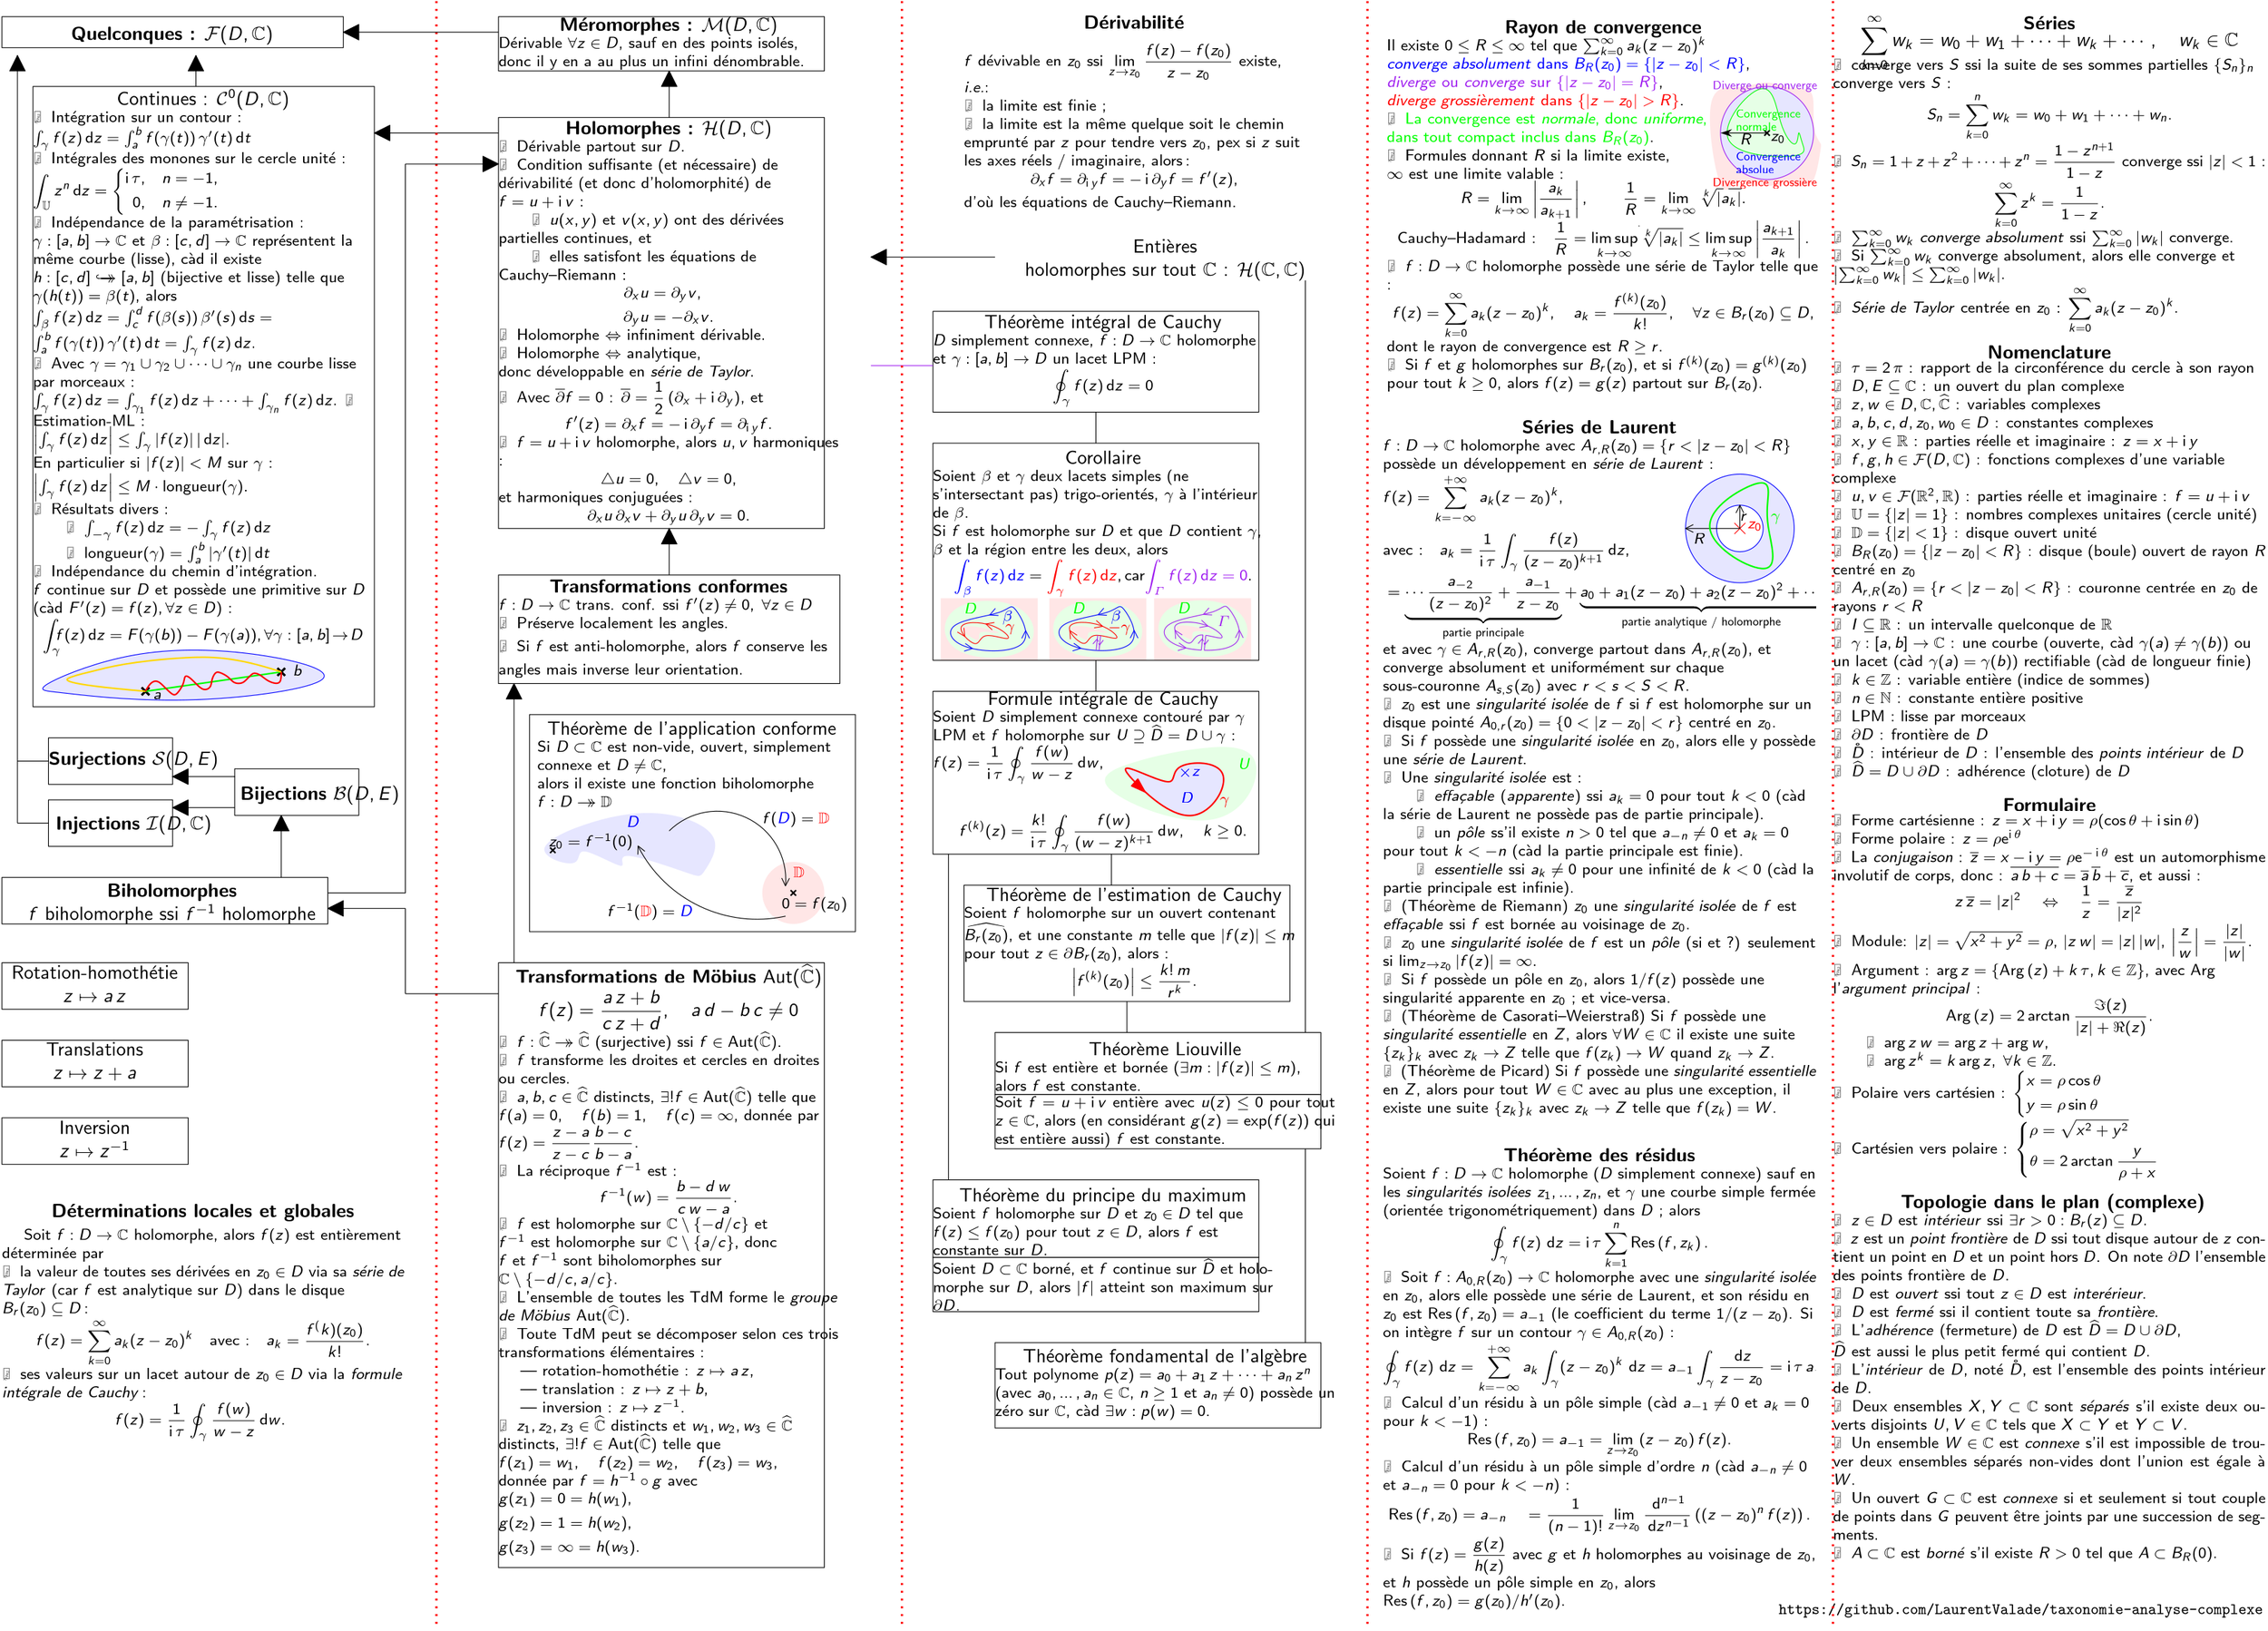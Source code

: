 <?xml version="1.0"?>
<!DOCTYPE ipe SYSTEM "ipe.dtd">
<ipe version="70218" creator="Ipe 7.2.20">
<info created="D:20210206192659" modified="D:20220509005407" title="Taxonomie et propriétés des fonctions complexes" author="Laurent Valade" subject="Analyse complexe" keywords="taxonomie; fonction; complexe; holomorphe; méromorphe; analytique; transformation conforme; biholomorphe; Möbius; Cauchy; Riemann; Taylor; Laurent; harmonique; intégrale; dérivée; série; singularité; pôle; surjection; injection; bijection;"/>
<preamble>
\usepackage{amsmath}
\usepackage{amssymb}

% Changement de l’espace inter-lignes
% https://tex.stackexchange.com/questions/83855
\usepackage{setspace}
%\renewcommand{\baselinestretch}{1}

% Poster ==&gt; font sans-serif par défaut
% Texte sans-serif
% https://tex.stackexchange.com/a/349160/214155
\renewcommand{\familydefault}{\sfdefault}
% Maths sans-serif
% https://tex.stackexchange.com/a/222831/214155
\usepackage{sfmath}


% Pour \rotatebox[origin=c]{90}{Texte}
%\usepackage{graphicx}

% Espace fine pour la multiplication
\mathcode`\*=&quot;8000
{\catcode`\*=\active
\gdef*{\mathclose{}\,\mathopen{}}}

% Hyperliens
%\usepackage{hyperref}
% IPE ne supporte pas hyperref, cf ~/Logiciels/Logiciels.md

% Formule centrée
\newcommand{\formula}[1]{%
$\displaystyle
\hspace{\stretch{1}}
{#1}
\hspace{\stretch{1}}
$
}

% Divers
\newcommand{\textsquare}{$\blacksquare$}
\newcommand{\cad}{càd}
\newcommand{\ie}{\emph{i.e.}}

% Opérateurs et constantes
\newcommand{\dd}{\,\mathrm{d}}
\newcommand{\e}{\mathrm{e}}
\DeclareMathOperator{\ui}{\mathrm{i}}
\newcommand{\length}[1]{\mathrm{longueur}({#1})}
\newcommand{\closure}[1]{\widehat{#1}}
\newcommand{\interior}[1]{\mathring{#1}}  % https://tex.stackexchange.com/a/3270/214155
\newcommand{\boundary}[1]{{\partial #1}}
\newcommand{\ball}[2]{B_{#2}({#1})}  % boule B_R(z_0)
\newcommand{\annulus}[3]{A_{#2,#3}({#1})}  % couronne A_{r,R}(z_0)
\newcommand{\abs}[1]{|{#1}|}
\newcommand{\Abs}[1]{\left|{#1}\right|}
\newcommand{\conj}[1]{\overline{#1}}
\newcommand{\Arg}[1]{\mathrm{Arg}\left({#1}\right)}
\newcommand{\Res}[2]{\mathrm{Res}\left({#1}, {#2}\right)}

% Flèches
\newcommand{\vers}{\rightarrow}  % f : A \vers B
\newcommand{\injecte}{\hookrightarrow}
%\newcommand{\surjecte}{\twoheadrightarrow}
% ^ la pointe de  \twoheadrightarrow  est trop petite par rapport à celle de  \rightarrow  et  \hookrightarrow,
% j’en ai donc créé une sur le modèle de  \bijecte
\newcommand{\surjecte}{\rightarrow\mathrel{\mspace{-15mu}}\rightarrow}
% pour la bijection, cf réponse de egreg au topic
% Double head and hook arrow
% https://tex.stackexchange.com/questions/296151
\newcommand{\bijecte}{\hookrightarrow\mathrel{\mspace{-15mu}}\rightarrow}

% Composition
\newcommand{\comp}{\circ}

% Ensembles
\newcommand{\bbN}{\mathbb{N}}
\newcommand{\bbZ}{\mathbb{Z}}
\newcommand{\bbQ}{\mathbb{Q}}
\newcommand{\bbR}{\mathbb{R}}
\newcommand{\bbC}{\mathbb{C}}
\newcommand{\bbH}{\mathbb{H}}
\newcommand{\unitcircle}{\mathbb{U}}
\newcommand{\unitopendisk}{\mathbb{D}}
\newcommand{\aut}[1]{\mathrm{Aut}({#1})}
\newcommand{\riemannsphere}{\closure{\mathbb{C}}}
</preamble>
<ipestyle name="a3paper">
<symbol name="arrow/arc(spx)">
<path stroke="sym-stroke" fill="sym-stroke" pen="sym-pen">
0 0 m
-1 0.333 l
-1 -0.333 l
h
</path>
</symbol>
<symbol name="arrow/farc(spx)">
<path stroke="sym-stroke" fill="white" pen="sym-pen">
0 0 m
-1 0.333 l
-1 -0.333 l
h
</path>
</symbol>
<symbol name="arrow/ptarc(spx)">
<path stroke="sym-stroke" fill="sym-stroke" pen="sym-pen">
0 0 m
-1 0.333 l
-0.8 0 l
-1 -0.333 l
h
</path>
</symbol>
<symbol name="arrow/fptarc(spx)">
<path stroke="sym-stroke" fill="white" pen="sym-pen">
0 0 m
-1 0.333 l
-0.8 0 l
-1 -0.333 l
h
</path>
</symbol>
<symbol name="mark/circle(sx)" transformations="translations">
<path fill="sym-stroke">
0.6 0 0 0.6 0 0 e
0.4 0 0 0.4 0 0 e
</path>
</symbol>
<symbol name="mark/disk(sx)" transformations="translations">
<path fill="sym-stroke">
0.6 0 0 0.6 0 0 e
</path>
</symbol>
<symbol name="mark/fdisk(sfx)" transformations="translations">
<group>
<path fill="sym-fill">
0.5 0 0 0.5 0 0 e
</path>
<path fill="sym-stroke" fillrule="eofill">
0.6 0 0 0.6 0 0 e
0.4 0 0 0.4 0 0 e
</path>
</group>
</symbol>
<symbol name="mark/box(sx)" transformations="translations">
<path fill="sym-stroke" fillrule="eofill">
-0.6 -0.6 m
0.6 -0.6 l
0.6 0.6 l
-0.6 0.6 l
h
-0.4 -0.4 m
0.4 -0.4 l
0.4 0.4 l
-0.4 0.4 l
h
</path>
</symbol>
<symbol name="mark/square(sx)" transformations="translations">
<path fill="sym-stroke">
-0.6 -0.6 m
0.6 -0.6 l
0.6 0.6 l
-0.6 0.6 l
h
</path>
</symbol>
<symbol name="mark/fsquare(sfx)" transformations="translations">
<group>
<path fill="sym-fill">
-0.5 -0.5 m
0.5 -0.5 l
0.5 0.5 l
-0.5 0.5 l
h
</path>
<path fill="sym-stroke" fillrule="eofill">
-0.6 -0.6 m
0.6 -0.6 l
0.6 0.6 l
-0.6 0.6 l
h
-0.4 -0.4 m
0.4 -0.4 l
0.4 0.4 l
-0.4 0.4 l
h
</path>
</group>
</symbol>
<symbol name="mark/cross(sx)" transformations="translations">
<group>
<path fill="sym-stroke">
-0.43 -0.57 m
0.57 0.43 l
0.43 0.57 l
-0.57 -0.43 l
h
</path>
<path fill="sym-stroke">
-0.43 0.57 m
0.57 -0.43 l
0.43 -0.57 l
-0.57 0.43 l
h
</path>
</group>
</symbol>
<symbol name="arrow/fnormal(spx)">
<path stroke="sym-stroke" fill="white" pen="sym-pen">
0 0 m
-1 0.333 l
-1 -0.333 l
h
</path>
</symbol>
<symbol name="arrow/pointed(spx)">
<path stroke="sym-stroke" fill="sym-stroke" pen="sym-pen">
0 0 m
-1 0.333 l
-0.8 0 l
-1 -0.333 l
h
</path>
</symbol>
<symbol name="arrow/fpointed(spx)">
<path stroke="sym-stroke" fill="white" pen="sym-pen">
0 0 m
-1 0.333 l
-0.8 0 l
-1 -0.333 l
h
</path>
</symbol>
<symbol name="arrow/linear(spx)">
<path stroke="sym-stroke" pen="sym-pen">
-1 0.333 m
0 0 l
-1 -0.333 l
</path>
</symbol>
<symbol name="arrow/fdouble(spx)">
<path stroke="sym-stroke" fill="white" pen="sym-pen">
0 0 m
-1 0.333 l
-1 -0.333 l
h
-1 0 m
-2 0.333 l
-2 -0.333 l
h
</path>
</symbol>
<symbol name="arrow/double(spx)">
<path stroke="sym-stroke" fill="sym-stroke" pen="sym-pen">
0 0 m
-1 0.333 l
-1 -0.333 l
h
-1 0 m
-2 0.333 l
-2 -0.333 l
h
</path>
</symbol>
<symbol name="arrow/mid-normal(spx)">
<path stroke="sym-stroke" fill="sym-stroke" pen="sym-pen">
0.5 0 m
-0.5 0.333 l
-0.5 -0.333 l
h
</path>
</symbol>
<symbol name="arrow/mid-fnormal(spx)">
<path stroke="sym-stroke" fill="white" pen="sym-pen">
0.5 0 m
-0.5 0.333 l
-0.5 -0.333 l
h
</path>
</symbol>
<symbol name="arrow/mid-pointed(spx)">
<path stroke="sym-stroke" fill="sym-stroke" pen="sym-pen">
0.5 0 m
-0.5 0.333 l
-0.3 0 l
-0.5 -0.333 l
h
</path>
</symbol>
<symbol name="arrow/mid-fpointed(spx)">
<path stroke="sym-stroke" fill="white" pen="sym-pen">
0.5 0 m
-0.5 0.333 l
-0.3 0 l
-0.5 -0.333 l
h
</path>
</symbol>
<symbol name="arrow/mid-double(spx)">
<path stroke="sym-stroke" fill="sym-stroke" pen="sym-pen">
1 0 m
0 0.333 l
0 -0.333 l
h
0 0 m
-1 0.333 l
-1 -0.333 l
h
</path>
</symbol>
<symbol name="arrow/mid-fdouble(spx)">
<path stroke="sym-stroke" fill="white" pen="sym-pen">
1 0 m
0 0.333 l
0 -0.333 l
h
0 0 m
-1 0.333 l
-1 -0.333 l
h
</path>
</symbol>
<pen name="heavier" value="0.8"/>
<pen name="fat" value="1.2"/>
<pen name="ultrafat" value="2"/>
<symbolsize name="large" value="5"/>
<symbolsize name="small" value="2"/>
<symbolsize name="tiny" value="1.1"/>
<arrowsize name="large" value="10"/>
<arrowsize name="small" value="5"/>
<arrowsize name="tiny" value="3"/>
<color name="red" value="1 0 0"/>
<color name="blue" value="0 0 1"/>
<color name="green" value="0 1 0"/>
<color name="yellow" value="1 1 0"/>
<color name="orange" value="0.89 0.44 0"/>
<color name="gold" value="1 0.843 0"/>
<color name="purple" value="0.627 0.125 0.941"/>
<color name="gray" value="0.745"/>
<color name="brown" value="0.647 0.165 0.165"/>
<color name="navy" value="0 0 0.502"/>
<color name="pink" value="1 0.753 0.796"/>
<color name="seagreen" value="0.18 0.545 0.341"/>
<color name="turquoise" value="0.251 0.878 0.816"/>
<color name="violet" value="0.933 0.51 0.933"/>
<color name="lightblue" value="0.9 0.9 1"/>
<color name="lightcyan" value="0.9 1 1"/>
<color name="lightgreen" value="0.9 1 0.9"/>
<color name="lightyellow" value="1 1 0.9"/>
<color name="magenta" value="1 0 1"/>
<color name="cyan" value="0 1 1"/>
<color name="lightred" value="1 0.9 0.9"/>
<color name="lightmagenta" value="1 0.9 1"/>
<dashstyle name="dotted" value="[1 3] 0"/>
<dashstyle name="dashed" value="[4] 0"/>
<dashstyle name="dash dotted" value="[4 2 1 2] 0"/>
<dashstyle name="dash dot dotted" value="[4 2 1 2 1 2] 0"/>
<textsize name="large" value="\large"/>
<textsize name="Large" value="\Large"/>
<textsize name="LARGE" value="\LARGE"/>
<textsize name="huge" value="\huge"/>
<textsize name="Huge" value="\Huge"/>
<textsize name="small" value="\small"/>
<textsize name="footnote" value="\footnotesize"/>
<textsize name="tiny" value="\tiny"/>
<textstyle name="center" begin="\begin{center}" end="\end{center}"/>
<textstyle name="itemize" begin="\begin{itemize}" end="\end{itemize}"/>
<textstyle name="item" begin="\begin{itemize}\item{}" end="\end{itemize}"/>
<gridsize name="4 pts" value="4"/>
<gridsize name="8 pts (~3 mm)" value="8"/>
<gridsize name="16 pts (~6 mm)" value="16"/>
<gridsize name="32 pts (~12 mm)" value="32"/>
<gridsize name="10 pts (~3.5 mm)" value="10"/>
<gridsize name="20 pts (~7 mm)" value="20"/>
<gridsize name="14 pts (~5 mm)" value="14"/>
<gridsize name="28 pts (~10 mm)" value="28"/>
<gridsize name="56 pts (~20 mm)" value="56"/>
<gridsize name="1 pts" value="1"/>
<gridsize name="2 pts" value="2"/>
<anglesize name="90 deg" value="90"/>
<anglesize name="60 deg" value="60"/>
<anglesize name="45 deg" value="45"/>
<anglesize name="30 deg" value="30"/>
<anglesize name="22.5 deg" value="22.5"/>
<opacity name="10%" value="0.1"/>
<opacity name="30%" value="0.3"/>
<opacity name="50%" value="0.5"/>
<opacity name="75%" value="0.75"/>
<layout paper="1190 841" origin="0 0" frame="1190 841"/>
<tiling name="falling" angle="-60" step="4" width="1"/>
<tiling name="rising" angle="30" step="4" width="1"/>
</ipestyle>
<page>
<layer name="alpha"/>
<view layers="alpha" active="alpha"/>
<text layer="alpha" matrix="1 0 0 1 -32 4" transformations="translations" pos="48 816" stroke="black" type="label" width="175.342" height="7.473" depth="2.49" valign="baseline">\begin{minipage}{176pt}
\begin{center}
\textbf{Quelconques :} $\mathcal{F}(D, \bbC)$
\end{center}
\end{minipage}</text>
<path stroke="black">
16 832 m
16 816 l
192 816 l
192 832 l
h
</path>
<path matrix="1 0 0 1 -248 8" stroke="black">
520 824 m
520 796 l
688 796 l
688 824 l
h
</path>
<path matrix="1 0 0 1 -248 88" stroke="black">
520 692 m
520 480 l
688 480 l
688 692 l
h
</path>
<path stroke="black">
360 804 m
360 780 l
</path>
<path matrix="1 0 0 1 16 12" stroke="black" fill="black">
100 800 m
96 792 l
104 792 l
104 792 l
h
</path>
<path matrix="0 1 -1 0 992 724" stroke="black" fill="black">
100 800 m
96 792 l
104 792 l
104 792 l
h
</path>
<text matrix="1 0 0 1 464 -36" transformations="translations" pos="48 816" stroke="black" type="label" width="175.342" height="52.697" depth="47.82" valign="baseline">\begin{minipage}{176pt}
\begin{center}
\textbf{Dérivabilité}
\end{center}
\vspace{-3ex}
\begin{flushleft}
\begin{footnotesize}
$f$ dévivable en $z_{0}$ ssi
$\displaystyle \lim_{z \to z_0} \frac{f(z) - f(z_0)}{z - z_0}$
existe, \ie{}:
\\
\textbullet\; la limite est finie ;
\\
\textbullet\; la limite est la même quelque soit le chemin emprunté par $z$ pour tendre vers $z_{0}$, pex si $z$ suit les axes réels / imaginaire, alors\,: \\
\formula{%
\partial_{x} f = \partial_{\ui y} f = - \ui \partial_{y} f = f&apos;(z),
} \\
d’où les équations de Cauchy--Riemann.
\end{footnotesize}
\end{flushleft}
\end{minipage}</text>
<text matrix="1 0 0 1 224 0" transformations="translations" pos="48 816" stroke="black" type="label" width="175.342" height="16.127" depth="11.16" valign="baseline">\begin{minipage}{176pt}
\begin{center}
\textbf{Méromorphes :} $\mathcal{M}(D, \bbC)$
\end{center}
\begin{footnotesize}
\begin{flushleft}
\vspace{-3ex}
Dérivable $\forall z \in D$, sauf en des points isolés, \\
donc il y en a au plus un infini dénombrable.
\end{flushleft}
\end{footnotesize}
\end{minipage}</text>
<text matrix="1 0 0 1 224 -144" transformations="translations" pos="48 816" stroke="black" type="label" width="175.342" height="106.794" depth="102.06" valign="baseline">\begin{minipage}{176pt}
\begin{center}
\textbf{Holomorphes :} $\mathcal{H}(D, \bbC)$
\end{center}
%
%
\begin{flushleft}
\begin{footnotesize}
\vspace{-3ex}
%
\textbullet\; Dérivable partout sur $D$. \\
%
\textbullet\; Condition suffisante (et nécessaire) de dérivabilité (et donc d’holomorphité) de $f = u + \ui v$ :\\
\hspace{2em}\textbullet\; $u(x, y)$ et $v(x, y)$ ont des dérivées partielles continues, et \\
\hspace{2em}\textbullet\; elles satisfont les équations de Cauchy--Riemann :\\
\formula{%
\begin{aligned}
\partial_x u &amp;= \partial_y v,\\
\partial_y u &amp;= -\partial_x v.
\end{aligned}
} \\
%
\textbullet\; Holomorphe $\Leftrightarrow$ infiniment dérivable. \\
%
\textbullet\; Holomorphe $\Leftrightarrow$ analytique, \\
donc développable en \emph{série de Taylor}. \\
%
\textbullet\; Avec $\overline{\partial} f = 0$ :
$\displaystyle \overline{\partial} = \frac{1}{2} \left(\partial_x + \ui \partial_y\right)$, et \\
\formula{%
f’(z) = \partial_x f = - \ui \partial_y f = \partial_{\ui y} f.
} \\
%
\textbullet\; $f = u + \ui v$ holomorphe, alors $u, v$ harmoniques :\\
\formula{%
\triangle u = 0, \quad \triangle v = 0,
} \\
et harmoniques conjuguées :\\
\formula{%
\partial_x u * \partial_x v + \partial_y u * \partial_y v = 0.
} \\
%
\end{footnotesize}
\end{flushleft}
\end{minipage}</text>
<text matrix="1 0 0 1 -32 -660" transformations="translations" pos="48 816" stroke="black" type="label" width="207.223" height="63.638" depth="58.79" valign="baseline">\begin{minipage}{208pt}
\begin{center}
\textbf{Déterminations locales et globales}
\end{center}
%
\vspace{-4ex}
\begin{flushleft}
\begin{footnotesize}
\hspace{1em}
Soit $f : D \vers \bbC$ holomorphe, alors $f(z)$ est entièrement déterminée par
\\
%
\textbullet\; la valeur de toutes ses dérivées en $z_0 \in D$ via sa \emph{série de Taylor} (car $f$ est analytique sur $D$) dans le disque $B_r(z_0) \subseteq D$\,:\\
\formula{%
f(z) = \sum_{k = 0}^{\infty} a_k (z - z_0)^k \quad\text{avec :}\quad a_k = \frac{f^(k)(z_0)}{k!}.
}
\\
%
\textbullet\; ses valeurs sur un lacet autour de $z_0 \in D$ via la \emph{formule intégrale de Cauchy}\,:\\
\formula{%
f(z) = \frac{1}{\ui \tau} \oint_\gamma \frac{f(w)}{w - z} \dd w.
}
%
\end{footnotesize}
\end{flushleft}
\end{minipage}</text>
<text matrix="1 0 0 1 912 -268" transformations="translations" pos="48 816" stroke="black" type="label" width="223.163" height="114.551" depth="109.83" valign="baseline">\begin{minipage}{224pt}
\begin{center}
\textbf{Nomenclature}
\end{center}
\vspace{-5ex}
\begin{flushleft}
\begin{footnotesize}
\textbullet\; $\tau = 2 * \pi$ : rapport de la circonférence du cercle à son rayon \\
\textbullet\; $D, E \subseteq \bbC$ : un ouvert du plan complexe \\
\textbullet\; $z, w \in D, \bbC, \riemannsphere$ : variables complexes \\
\textbullet\; $a, b, c, d, z_0, w_0 \in D$ : constantes complexes \\
\textbullet\; $x, y \in \bbR$ : parties réelle et imaginaire : $z = x + \ui y$ \\
\textbullet\; $f, g, h \in \mathcal{F}(D, \bbC)$ : fonctions complexes d’une variable complexe \\
\textbullet\; $u, v \in \mathcal{F}(\bbR^2, \bbR)$ : parties réelle et imaginaire : $f = u + \ui v$ \\
\textbullet\; $\unitcircle = \left\{|z| = 1\right\}$ : nombres complexes unitaires (cercle unité) \\
\textbullet\; $\unitopendisk = \left\{|z| &lt; 1\right\}$ : disque ouvert unité \\
\textbullet\; $\ball{z_0}{R} = \{|z - z_0| &lt; R\}$ : disque (boule) ouvert de rayon $R$ centré en $z_0$ \\
\textbullet\; $\annulus{z_0}{r}{R} = \{r &lt; |z - z_0| &lt; R\}$ : couronne centrée en $z_0$ de rayons $r &lt; R$ \\
\textbullet\; $I \subseteq \bbR$ : un intervalle quelconque de $\bbR$ \\
\textbullet\; $\gamma : [a, b] \vers \bbC$ : une courbe (ouverte, càd $\gamma(a) \neq \gamma(b)$) ou un lacet (càd $\gamma(a) = \gamma(b)$) rectifiable (càd de longueur finie) \\
\textbullet\; $k \in \bbZ$ : variable entière (indice de sommes) \\
\textbullet\; $n \in \bbN$ : constante entière positive \\
\textbullet\; LPM : lisse par morceaux \\
\textbullet\; $\boundary{D}$ : frontière de $D$ \\
\textbullet\; $\interior{D}$ : intérieur de $D$ : l’ensemble des \emph{points intérieur} de $D$ \\
\textbullet\; $\closure{D} = D \cup \boundary{D}$ : adhérence (cloture) de $D$ \\
\end{footnotesize}
\end{flushleft}
\end{minipage}</text>
<text matrix="1 0 0 1 480 -112" transformations="translations" pos="48 816" stroke="black" type="label" width="175.342" height="13.164" depth="8.2" valign="baseline">\begin{minipage}{176pt}
\begin{center}
Entières \\
holomorphes sur tout $\bbC$ : $\mathcal{H}(\bbC, \bbC)$
\end{center}
\end{minipage}</text>
<path matrix="0 1 -1 0 1264 608" stroke="black" fill="black">
100 800 m
96 792 l
104 792 l
104 792 l
h
</path>
<path stroke="black">
24 812 m
24 416 l
</path>
<path matrix="1 0 0 1 -76 12" stroke="black" fill="black">
100 800 m
96 792 l
104 792 l
104 792 l
h
</path>
<text matrix="1 0 0 1 -8 -370" transformations="translations" pos="48 816" stroke="black" type="label" width="87.671" height="7.473" depth="2.49" valign="baseline">\begin{minipage}{88pt}
\begin{center}
\textbf{Surjections} $\mathcal{S}(D, E)$
\end{center}
\end{minipage}</text>
<path matrix="1 0 0 1 -16 108" stroke="black">
56 352 m
56 328 l
120 328 l
120 352 l
h
</path>
<text matrix="1 0 0 1 88 -388" transformations="translations" pos="48 816" stroke="black" type="label" width="87.671" height="7.473" depth="2.49" valign="baseline">\begin{minipage}{88pt}
\begin{center}
\textbf{Bijections} $\mathcal{B}(D, E)$
\end{center}
\end{minipage}</text>
<text matrix="1 0 0 1.32949 -8 -672.181" transformations="translations" pos="48 816" stroke="black" type="label" width="87.671" height="7.473" depth="2.49" valign="baseline">\begin{minipage}{88pt}
\begin{center}
\textbf{Injections} $\mathcal{I}(D, \bbC)$
\end{center}
\end{minipage}</text>
<path stroke="black">
272 544 m
272 488 l
448 488 l
448 544 l
h
</path>
<text matrix="1 0 0 1 224 -302" transformations="translations" pos="48 816" stroke="black" type="label" width="175.342" height="27.793" depth="22.85" valign="baseline">\begin{minipage}{176pt}
\begin{center}
\textbf{Transformations conformes} \\
\end{center}
%
\begin{flushleft}
\begin{footnotesize}
\vspace{-3ex}
$f : D \vers \bbC$ trans. conf. ssi $f’(z) \neq 0, \; \forall z \in D$
\\
%
\textbullet\; Préserve localement les angles.
\\
%
\textbullet\; Si $f$ est anti-holomorphe, alors $f$ conserve les angles mais inverse leur orientation.
%
\end{footnotesize}
\end{flushleft}
\end{minipage}</text>
<path matrix="1 0 0 1 260 -232" stroke="black" fill="black">
100 800 m
96 792 l
104 792 l
104 792 l
h
</path>
<text matrix="1 0 0 1 -32 -444" transformations="translations" pos="48 816" stroke="black" type="label" width="175.342" height="12.891" depth="7.92" valign="baseline">\begin{minipage}{176pt}
\begin{center}
\textbf{Biholomorphes} \\
$f$ biholomorphe ssi $f^{-1}$ holomorphe
\end{center}
\end{minipage}</text>
<path matrix="1 0 0 1 -272 124" stroke="black">
288 264 m
288 240 l
456 240 l
456 264 l
h
</path>
<path matrix="1 0 0 1 216 -16" stroke="black">
56 360 m
56 48 l
224 48 l
224 360 l
h
</path>
<text matrix="1 0 0 1 224 -628" transformations="translations" pos="48 816" stroke="black" type="label" width="175.342" height="155.315" depth="150.7" valign="baseline">\begin{minipage}{176pt}
\begin{center}
\textbf{Transformations de Möbius} $\aut{\riemannsphere}$ \\
$\displaystyle f(z) = \frac{a * z + b}{c * z + d}, \quad a * d - b * c \neq 0$
\end{center}
%
%
\begin{flushleft}
\begin{footnotesize}
\vspace{-3ex}
%
\textbullet\; $f : \riemannsphere \surjecte \riemannsphere$ (surjective) ssi $f \in \mathrm{Aut}(\riemannsphere)$. \\
%
\textbullet\; $f$ transforme les droites et cercles en droites ou cercles. \\
%
\textbullet\;  $a, b, c \in \riemannsphere$ distincts, $\exists! f \in \aut{\riemannsphere}$ telle que \\
$f(a) = 0, \quad f(b) = 1, \quad f(c) = \infty$, donnée par \\
$\displaystyle f(z) = \frac{z - a}{z - c} \frac{b - c}{b - a}$. \\
%
\textbullet\; La réciproque $f^{-1}$ est : \\
\formula{%
f^{-1}(w) = \frac{b - d * w}{c * w - a}.
} \\
%
\textbullet\; $f$ est holomorphe sur $\bbC \setminus \{-d/c\}$ et \\
$f^{-1}$ est holomorphe sur $\bbC \setminus \{a/c\}$, donc \\
$f$ et $f^{-1}$ sont biholomorphes sur $\bbC \setminus \{-d/c, a/c\}$. \\
%
\textbullet\; L’ensemble de toutes les TdM forme le \emph{groupe de Möbius} $\aut{\riemannsphere}$. \\
%
\textbullet\; Toute TdM peut se décomposer selon ces trois transformations élémentaires : \\
\hspace{1em} --- rotation-homothétie : $z \mapsto a * z$, \\
\hspace{1em} --- translation : $z \mapsto z + b$, \\
\hspace{1em} --- inversion : $z \mapsto z^{-1}$. \\
%
\textbullet\; $z_1, z_2, z_3 \in \riemannsphere$ distincts et $w_1, w_2, w_3 \in \riemannsphere$ distincts, $\exists! f \in \aut{\riemannsphere}$ telle que \\
$f(z_1) = w_1, \quad f(z_2) = w_2, \quad f(z_3) = w_3$, \\
donnée par $f = h^{-1} \comp g$ avec  \\
$\displaystyle\begin{aligned}
g(z_1) &amp;= 0 = h(w_1), \\
g(z_2) &amp;= 1 = h(w_2), \\
g(z_3) &amp;= \infty = h(w_3).
\end{aligned}$
%
\end{footnotesize}
\end{flushleft}
\end{minipage}</text>
<text matrix="1 0 0 1.32949 -32 -754.181" transformations="translations" pos="48 816" stroke="black" type="label" width="95.641" height="11.924" depth="6.95" valign="baseline">\begin{minipage}{96pt}
\begin{center}
Rotation-homothétie \\
$z \mapsto a * z$
\end{center}
\end{minipage}</text>
<text matrix="1 0 0 1.32949 -32 -794.18" transformations="translations" pos="48 816" stroke="black" type="label" width="95.641" height="12.334" depth="7.37" valign="baseline">\begin{minipage}{96pt}
\begin{center}
Translations \\
$z \mapsto z + a$
\end{center}
\end{minipage}</text>
<text matrix="1 0 0 1.32949 -32 -834.18" transformations="translations" pos="48 816" stroke="black" type="label" width="95.641" height="11.924" depth="6.95" valign="baseline">\begin{minipage}{96pt}
\begin{center}
Inversion \\
$z \mapsto z^{-1}$
\end{center}
\end{minipage}</text>
<path matrix="1 0 0 1 -240 228" stroke="black">
256 36 m
256 12 l
352 12 l
352 36 l
h
</path>
<path matrix="1 0 0 1 260 4" stroke="black" fill="black">
100 800 m
96 792 l
104 792 l
104 792 l
h
</path>
<group matrix="1 0 0 1 752 -24">
<path stroke="blue" fill="lightblue">
28 0 0 28 160 592 e
</path>
<path stroke="blue" fill="white">
12 0 0 12 160 592 e
</path>
<path matrix="0.707107 0.707107 -0.707107 0.707107 465.47 60.2557" stroke="red">
160 596 m
160 588 l
</path>
<path matrix="0.707107 0.707107 -0.707107 0.707107 465.47 60.2557" stroke="red">
156 592 m
164 592 l
</path>
<text matrix="1 0 0 1 116 -224" transformations="translations" pos="48 816" stroke="black" type="label" width="7.354" height="3.55" depth="1.17" valign="baseline" size="footnote" style="math">{\color{red}z_0}</text>
<path stroke="black">
160 592 m
160 604 l
</path>
<path matrix="0.5 0 0 1 80 -8" stroke="black">
156 608 m
160 612 l
164 608 l
</path>
<text matrix="1 0 0 1 112 -220" transformations="translations" pos="48 816" stroke="black" type="label" width="3.763" height="3.542" depth="0" valign="baseline" size="footnote" style="math">r</text>
<path stroke="black" fill="lightblue">
160 592 m
132 592 l
</path>
<path matrix="0 0.5 -1 0 744 512" stroke="black">
156 608 m
160 612 l
164 608 l
</path>
<text matrix="1 0 0 1 128 -220" transformations="translations" pos="48 816" stroke="black" type="label" width="4.832" height="3.431" depth="1.55" valign="baseline" size="footnote" style="math">{\color[rgb]{0,1,0}\gamma}</text>
<text matrix="1 0 0 1 88 -232" transformations="translations" pos="48 816" stroke="black" type="label" width="6.127" height="5.535" depth="0" valign="baseline" size="footnote" style="math">R</text>
<path stroke="green" pen="heavier">
176 612
172 596
184 560
128 592
172 620 u
</path>
</group>
<text matrix="1 0 0 1 -16 -170" transformations="translations" pos="48 816" stroke="black" type="label" width="175.342" height="148.592" depth="143.96" valign="baseline">\begin{minipage}{176pt}
\begin{center}
Continues : $\mathcal{C}^0(D, \bbC)$
\end{center}
\begin{footnotesize}
\begin{flushleft}
\vspace{-3ex}
%
\textbullet\; Intégration sur un contour : \\
$\int_\gamma f(z) \dd z = \int_a^b f(\gamma(t)) * \gamma’(t) \dd t$ \\
%
\textbullet\; Intégrales des monones sur le cercle unité :\\
$\displaystyle \int_{\unitcircle} z^n \dd z =
\left\{\begin{aligned}
\ui \tau, &amp;\quad n = -1, \\
0, &amp;\quad n \neq -1.
\end{aligned}\right.$ \\
%
\textbullet\; Indépendance de la paramétrisation : $\gamma : [a, b] \vers \bbC$ et $\beta : [c, d] \vers \bbC$ représentent la même courbe (lisse), càd il existe $h : [c, d] \bijecte [a, b]$ (bijective et lisse) telle que $\gamma(h(t)) = \beta(t)$, alors \\
$\int_\beta f(z) \dd z
= \int_c^d f(\beta(s)) * \beta&apos;(s) \dd s
= \int_a^b f(\gamma(t)) * \gamma&apos;(t) \dd t
= \int_\gamma f(z) \dd z$. \\
%
\textbullet\; Avec $\gamma = \gamma_1 \cup \gamma_2 \cup \cdots \cup \gamma_n$ une courbe lisse par morceaux : \\
$\int_\gamma f(z) \dd z = \int_{\gamma_1} f(z) \dd z + \cdots + \int_{\gamma_n} f(z) \dd z$.
%
\textbullet\; Estimation-ML : \\
$\Abs{\int_\gamma f(z) \dd z} \leq \int_\gamma \abs{f(z)} * \abs{\dd z}$. \\
En particulier si $\abs{f(z)} &lt; M$ sur $\gamma$ : \\
$\Abs{\int_\gamma f(z) \dd z} \leq M \cdot \length{\gamma}$. \\
%
\textbullet\; Résultats divers : \\
\hspace{2em}\textbullet\; $\int_{-\gamma} f(z) \dd z = - \int_\gamma f(z) \dd z$ \\
\hspace{2em}\textbullet\; $\length{\gamma} = \int_a^b \abs{\gamma&apos;(t)} \dd t$ \\
%
\textbullet\; Indépendance du chemin d’intégration. \\
$f$ continue sur $D$ et possède une primitive sur $D$ (càd $F&apos;(z) = f(z), \forall z \in D$) : \\
\formula{%
\int_\gamma \!\!\! f(z) \dd z = F(\gamma(b)) - F(\gamma(a)),
\forall \gamma : [a, b] \! \vers \! D
}
%
\end{flushleft}
\end{footnotesize}
\end{minipage}</text>
<path stroke="black">
32 796 m
32 476 l
208 476 l
208 796 l
h
</path>
<text matrix="1 0 0 1 448 -164" transformations="translations" pos="48 816" stroke="black" type="label" width="175.342" height="26.244" depth="21.3" valign="baseline">\begin{minipage}{176pt}
\begin{center}
Théorème intégral de Cauchy
\end{center}
\begin{footnotesize}
\begin{flushleft}
\vspace{-3ex}
$D$ simplement connexe, $f : D \vers \bbC$ holomorphe et $\gamma : [a, b] \vers D$ un lacet LPM : \\
\formula{%
\oint_\gamma f(z) \dd z = 0
}
\end{flushleft}
\end{footnotesize}
\end{minipage}</text>
<path matrix="1 0 0 1 -16 -8" stroke="black">
512 688 m
512 636 l
680 636 l
680 688 l
h
</path>
<text matrix="1 0 0 1 448 -248" transformations="translations" pos="48 816" stroke="black" type="label" width="175.342" height="40.195" depth="35.3" valign="baseline">\begin{minipage}{176pt}
\begin{center}
Corollaire
\end{center}
\begin{footnotesize}
\begin{flushleft}
\vspace{-3ex}
Soient $\beta$ et $\gamma$ deux lacets simples (ne s’intersectant pas) trigo-orientés, $\gamma$ à l’intérieur de $\beta$. \\
Si $f$ est holomorphe sur $D$ et que $D$ contient $\gamma$, $\beta$ et la région entre les deux, alors \\
\formula{%
{\color{blue}\int_\beta f(z) \dd z}
=
{\color{red}\int_\gamma f(z) \dd z},
\text{car}
{\color{purple}\int_\varGamma f(z) \dd z = 0}.
}
\end{flushleft}
\end{footnotesize}
\end{minipage}</text>
<text matrix="1 0 0 1 448 -376" transformations="translations" pos="48 816" stroke="black" type="label" width="175.342" height="43.947" depth="39.05" valign="baseline">\begin{minipage}{176pt}
\begin{center}
Formule intégrale de Cauchy
\end{center}
\begin{footnotesize}
\begin{flushleft}
\vspace{-3ex}
Soient $D$ simplement connexe contouré par $\gamma$ LPM et $f$ holomorphe sur $U \supseteq \closure{D} = D \cup \gamma$ : \\
$\displaystyle
f(z) = \frac{1}{\ui \tau} \oint_\gamma \frac{f(w)}{w - z} \dd w,
$ \\
\vspace{4ex}
\formula{%
f^{(k)}(z) = \frac{k!}{\ui \tau} \oint_\gamma \frac{f(w)}{(w - z)^{k + 1}} \dd w, \quad k \geq 0.
}
\end{flushleft}
\end{footnotesize}
\end{minipage}</text>
<path matrix="1 0 0 1 80 148" stroke="black">
416 336 m
416 252 l
584 252 l
584 336 l
h
</path>
<group matrix="1 0 0 1 -12 -8">
<path fill="lightred">
512 540 m
512 508 l
562 508 l
562 540 l
h
</path>
<path fill="lightgreen">
512 540
560 540
564 508
512 508 u
</path>
<path stroke="red">
552 516
540 528
516 528
532 512
532 524 u
</path>
<path stroke="blue">
548 532
512 528
520 512
564 512
548 540 u
</path>
<text matrix="1 0 0 1 4 -4" transformations="translations" pos="520 536" stroke="green" type="label" width="6.704" height="5.535" depth="0" valign="baseline" size="footnote" style="math">D</text>
<path matrix="1 0 0 1 -14.2155 -4.69174" stroke="blue">
568 524 m
570 528 l
572 524 l
</path>
<path matrix="-0.39336 0.919384 -0.919384 -0.39336 1246.93 215.019" stroke="blue">
568 524 m
570 528 l
572 524 l
</path>
<path matrix="-0.14965 -0.988739 0.988739 -0.14965 91.5714 1156.69" stroke="blue">
568 524 m
570 528 l
572 524 l
</path>
<path matrix="0.292465 0.956276 -0.956276 0.292465 873.502 -172.759" stroke="red">
568 524 m
570 528 l
572 524 l
</path>
<text matrix="1 0 0 1 25.3157 -12.9029" transformations="translations" pos="520 536" stroke="red" type="label" width="4.832" height="3.431" depth="1.55" valign="baseline" size="footnote" style="math">\gamma</text>
<text matrix="1 0 0 1 23.865 -7.71093" transformations="translations" pos="520 536" stroke="blue" type="label" width="5.161" height="5.535" depth="1.55" valign="baseline" size="footnote" style="math">\beta</text>
<path fill="lightgreen">
542.365 521.914 m
542.365 521.914 l
</path>
<path fill="lightred">
543.745 522.1
528.758 526.399
519.551 524.925
533.926 515.498
529.682 523.823
540.924 521.769 u
</path>
<path matrix="-0.84083 -0.541299 0.541299 -0.84083 717.891 1272.8" stroke="red">
568 524 m
570 528 l
572 524 l
</path>
</group>
<group matrix="1 0 0 1 -12 -8">
<path matrix="1 0 0 1 56 0" fill="lightred">
512 540 m
512 508 l
562 508 l
562 540 l
h
</path>
<path matrix="1 0 0 1 55.9095 0.117443" fill="lightgreen">
512 540
560 540
564 508
512 508 u
</path>
<path matrix="1 0 0 1 55.9095 0.117443" stroke="red">
552 516
540 528
516 528
532 512
532 524 u
</path>
<path matrix="1 0 0 1 55.9095 0.117443" stroke="blue">
548 532
512 528
520 512
564 512
548 540 u
</path>
<text matrix="1 0 0 1 59.9095 -3.88256" transformations="translations" pos="520 536" stroke="green" type="label" width="6.704" height="5.535" depth="0" valign="baseline" size="footnote" style="math">D</text>
<path matrix="1 0 0 1 41.694 -4.5743" stroke="blue">
568 524 m
570 528 l
572 524 l
</path>
<path matrix="-0.39336 0.919384 -0.919384 -0.39336 1302.84 215.136" stroke="blue">
568 524 m
570 528 l
572 524 l
</path>
<path matrix="-0.14965 -0.988739 0.988739 -0.14965 147.481 1156.81" stroke="blue">
568 524 m
570 528 l
572 524 l
</path>
<path matrix="-0.280405 -0.959882 0.959882 -0.280405 248.478 1220.7" stroke="red">
568 524 m
570 528 l
572 524 l
</path>
<text matrix="1 0 0 1 78.3157 -13.2322" transformations="translations" pos="520 536" stroke="red" type="label" width="11.419" height="4.815" depth="1.55" valign="baseline" size="footnote" style="math">-\gamma</text>
<text matrix="1 0 0 1 79.7745 -7.59349" transformations="translations" pos="520 536" stroke="blue" type="label" width="5.161" height="5.535" depth="1.55" valign="baseline" size="footnote" style="math">\beta</text>
<path stroke="purple">
592.949 520.96 m
592.109 513.167 l
</path>
<path stroke="purple">
594.409 520.757 m
593.62 512.985 l
</path>
<path stroke="purple">
590.459 516.435 m
592.645 518.97 l
593.233 517.614 l
</path>
<path stroke="purple">
593.383 516.805 m
593.863 515.847 l
595.829 518.408 l
</path>
<path matrix="1 0 0 1 56.035 0.109935" fill="lightred">
543.745 522.1
528.758 526.399
519.551 524.925
533.926 515.498
529.682 523.823
540.924 521.769 u
</path>
<path matrix="0.861111 0.508417 -0.508417 0.861111 356.162 -221.135" stroke="red">
568 524 m
570 528 l
572 524 l
</path>
</group>
<group matrix="1 0 0 1 -12 -8">
<path matrix="1 0 0 1 110 0" fill="lightred">
512 540 m
512 508 l
562 508 l
562 540 l
h
</path>
<path matrix="1 0 0 1 110.148 0.273518" fill="lightgreen">
512 540
560 540
564 508
512 508 u
</path>
<path matrix="1 0 0 1 110.148 0.273518" stroke="purple">
552 516
540 528
516 528
532 512
532 524 u
</path>
<path matrix="1 0 0 1 110.148 0.273518" stroke="purple">
548 532
512 528
520 512
564 512
548 540 u
</path>
<text matrix="1 0 0 1 114.148 -3.72649" transformations="translations" pos="520 536" stroke="green" type="label" width="6.704" height="5.535" depth="0" valign="baseline" size="footnote" style="math">D</text>
<path matrix="1 0 0 1 95.9322 -4.41823" stroke="purple">
568 524 m
570 528 l
572 524 l
</path>
<path matrix="-0.39336 0.919384 -0.919384 -0.39336 1357.08 215.292" stroke="purple">
568 524 m
570 528 l
572 524 l
</path>
<path matrix="-0.14965 -0.988739 0.988739 -0.14965 201.719 1156.97" stroke="purple">
568 524 m
570 528 l
572 524 l
</path>
<path matrix="-0.280405 -0.959882 0.959882 -0.280405 302.716 1220.86" stroke="purple">
568 524 m
570 528 l
572 524 l
</path>
<text matrix="1 0 0 1 134.536 -10.4598" transformations="translations" pos="520 536" stroke="purple" type="label" width="6.3" height="5.446" depth="0" valign="baseline" size="footnote" style="math">\varGamma</text>
<path matrix="1 0 0 1 54.2382 0.156075" stroke="purple">
592.949 520.96 m
592.109 513.167 l
</path>
<path matrix="1 0 0 1 54.2382 0.156075" stroke="purple">
594.409 520.757 m
593.62 512.985 l
</path>
<path matrix="1 0 0 1 54.2382 0.156075" stroke="purple">
590.459 516.435 m
592.645 518.97 l
593.233 517.614 l
</path>
<path matrix="1 0 0 1 54.2382 0.156075" stroke="purple">
593.383 516.805 m
593.863 515.847 l
595.829 518.408 l
</path>
<path fill="lightgreen">
0.707653 0 0 0.707653 647.955 521.252 e
</path>
<path matrix="1 0 0 1 -0.848997 -8.29326" fill="lightgreen">
0.707653 0 0 0.707653 647.955 521.252 e
</path>
<path matrix="1 0 0 1 109.951 0.35951" fill="lightred">
543.745 522.1
528.758 526.399
519.551 524.925
533.926 515.498
529.682 523.823
540.924 521.769 u
</path>
<path matrix="0.861111 0.508417 -0.508417 0.861111 410.4 -220.979" stroke="purple">
568 524 m
570 528 l
572 524 l
</path>
</group>
<group matrix="1 0 0 1 -8 40">
<path matrix="0.77193 0 0 1 148.912 0" fill="lightgreen">
592 408
640 416
688 416
660 364
556 396 u
</path>
<path stroke="red" fill="lightblue" pen="heavier">
624 408
664 408
640 368
604 400
600 408
632 392 u
</path>
<path matrix="0.736015 -0.676965 0.676965 0.736015 -121.701 568.154" stroke="red" fill="lightblue" pen="heavier" arrow="normal/normal">
656 368 m
660 368 l
</path>
<text transformations="translations" pos="661.169 403.813" stroke="green" type="label" width="6.448" height="5.535" depth="0" valign="baseline" size="footnote" style="math">U</text>
<text matrix="1 0 0 1 -9.20711 -17.9532" transformations="translations" pos="661.169 403.813" stroke="red" type="label" width="4.832" height="3.431" depth="1.55" valign="baseline" size="footnote" style="math">\gamma</text>
<text matrix="1 0 0 1 -29.526 -17.3683" transformations="translations" pos="661.169 403.813" stroke="blue" type="label" width="6.704" height="5.535" depth="0" valign="baseline" size="footnote" style="math">D</text>
<path matrix="1 0 0 1 10 34" stroke="blue" fill="red">
622 370 m
626 366 l
</path>
<path matrix="1 0 0 1 10 34" stroke="blue" fill="red">
622 366 m
626 370 l
</path>
<text matrix="1 0 0 1 -23.526 -3.3683" transformations="translations" pos="661.169 403.813" stroke="blue" type="label" width="4.376" height="3.542" depth="0" valign="baseline" size="footnote" style="math">z</text>
</group>
<text matrix="1 0 0 1 464 -464" transformations="translations" pos="48 816" stroke="black" type="label" width="175.342" height="30.786" depth="25.85" valign="baseline">\begin{minipage}{176pt}
\begin{center}
Théorème de l’estimation de Cauchy
\end{center}
\begin{footnotesize}
\begin{flushleft}
\vspace{-3ex}
Soient $f$ holomorphe sur un ouvert contenant $\closure{\ball{z_0}{r}}$, et une constante $m$ telle que $\abs{f(z)} \leq m$ pour tout $z \in \partial\ball{z_0}{r}$, alors : \\
\formula{%
\Abs{f^{(k)}(z_0)} \leq \frac{k! * m}{r^k}.
}
\end{flushleft}
\end{footnotesize}
\end{minipage}</text>
<path stroke="black">
512 384 m
512 324 l
680 324 l
680 384 l
h
</path>
<text matrix="1 0 0 1 480 -528" transformations="translations" pos="48 816" stroke="black" type="label" width="175.342" height="15.073" depth="10.11" valign="baseline">\begin{minipage}{176pt}
\begin{center}
Théorème Liouville
\end{center}
\begin{footnotesize}
\begin{flushleft}
\vspace{-3ex}
Si $f$ est entière et bornée ($\exists m : \abs{f(z)} \leq m$), alors $f$ est constante.
\end{flushleft}
\end{footnotesize}
\end{minipage}</text>
<path matrix="1 0 0 1 -184 -76" stroke="black">
712 384 m
712 352 l
880 352 l
880 384 l
h
</path>
<text matrix="1 0 0 1 480 -556" transformations="translations" pos="48 816" stroke="black" type="label" width="175.342" height="15.429" depth="11.47" valign="baseline" size="footnote">\begin{minipage}{176pt}
Soit $f = u + \ui v$ entière avec $u(z) \leq 0$ pour tout $z \in \bbC$, alors (en considérant $g(z) = \exp(f(z))$ qui est entière aussi) $f$ est constante.
\end{minipage}</text>
<path matrix="1 0 0 1 -184 -60" stroke="black">
712 336 m
712 308 l
880 308 l
880 336 l
h
</path>
<text matrix="1 0 0 1 480 -692" transformations="translations" pos="48 816" stroke="black" type="label" width="175.342" height="20.8" depth="15.84" valign="baseline">\begin{minipage}{176pt}
\begin{center}
Théorème fondamental de l’algèbre
\end{center}
\begin{footnotesize}
\begin{flushleft}
\vspace{-3ex}
Tout polynome $p(z) = a_0 + a_1 * z + \cdots + a_n * z^n$ (avec $a_0, \ldots, a_n \in \bbC$, $n \geq 1$ et $a_n \neq 0$) possède un zéro sur $\bbC$, càd $\exists w : p(w) = 0$.
\end{flushleft}
\end{footnotesize}
\end{minipage}</text>
<path matrix="1 0 0 1 -384 -236" stroke="black">
912 384 m
912 340 l
1080 340 l
1080 384 l
h
</path>
<text matrix="1 0 0 1 448 -608" transformations="translations" pos="48 816" stroke="black" type="label" width="175.342" height="19.798" depth="14.85" valign="baseline">\begin{minipage}{176pt}
\begin{center}
Théorème du principe du maximum
\end{center}
\begin{footnotesize}
\begin{flushleft}
\vspace{-3ex}
Soient $f$ holomorphe sur $D$ et $z_0 \in D$ tel que $f(z) \leq f(z_0)$ pour tout $z \in D$, alors $f$ est constante sur $D$.
\end{flushleft}
\end{footnotesize}
\end{minipage}</text>
<path matrix="1 0 0 1 -464 -100" stroke="black">
960 332 m
960 292 l
1128 292 l
1128 332 l
h
</path>
<text matrix="1 0 0 1 448 -640" transformations="translations" pos="48 816" stroke="black" type="label" width="175.342" height="15.378" depth="11.41" valign="baseline" size="footnote">\begin{minipage}{176pt}
Soient $D \subset \bbC$ borné, et $f$ continue sur $\closure{D}$ et holomorphe sur $D$, alors $\abs{f}$ atteint son maximum sur $\partial D$.
\end{minipage}</text>
<path matrix="1 0 0 1 -464 -100" stroke="black">
960 292 m
960 264 l
1128 264 l
1128 292 l
h
</path>
<path matrix="1 0 0 1 80 92" stroke="black">
56 352 m
56 328 l
120 328 l
120 352 l
h
</path>
<path matrix="1 0 0 1 -16 76" stroke="black">
56 352 m
56 328 l
120 328 l
120 352 l
h
</path>
<path matrix="0 1 -1 0 904 340" stroke="black" fill="black">
100 800 m
96 792 l
104 792 l
104 792 l
h
</path>
<path matrix="0 1 -1 0 904 324" stroke="black" fill="black">
100 800 m
96 792 l
104 792 l
104 792 l
h
</path>
<path matrix="1 0 0 1 60 -380" stroke="black" fill="black">
100 800 m
96 792 l
104 792 l
104 792 l
h
</path>
<path matrix="1 0 0 1 -8 4" stroke="black">
168 416 m
168 384 l
</path>
<path matrix="1 0 0 1 488 276" stroke="black" cap="1">
372 448 m
372 448 l
</path>
<path matrix="1 0 0 1 488 276" stroke="black" cap="1">
372 448 m
372 448 l
</path>
<path matrix="1 0 0 1 -240 268" stroke="black">
256 36 m
256 12 l
352 12 l
352 36 l
h
</path>
<path matrix="1 0 0 1 -240 308" stroke="black">
256 36 m
256 12 l
352 12 l
352 36 l
h
</path>
<path matrix="1 0 0 1 -220 132" stroke="black">
808 268 m
808 252 l
</path>
<path matrix="1 0 0 1 -28 52" stroke="black">
624 272 m
624 256 l
</path>
<path matrix="1 0 0 1 72 148" stroke="black">
432 252 m
432 84 l
</path>
<path matrix="1 0 0 1 -8 4" stroke="black">
48 444 m
32 444 l
</path>
<path matrix="1 0 0 1 -8 4" stroke="black">
32 412 m
48 412 l
</path>
<path matrix="1 0 0 1 -8 4" stroke="black" cap="1">
112 436 m
112 436 l
</path>
<path matrix="1 0 0 1 -8 4" stroke="black" cap="1">
144 436 m
144 436 l
</path>
<path matrix="1 0 0 1 -8 4" stroke="black" cap="1">
112 436 m
112 436 l
</path>
<path matrix="1 0 0 1 -8 4" stroke="black">
144 436 m
112 436 l
</path>
<path matrix="1 0 0 1 -8 4" stroke="black">
144 420 m
112 420 l
</path>
<path matrix="1 0 0 1 4 0" stroke="black">
112 812 m
112 796 l
</path>
<text matrix="1 0 0 1 912 -688" transformations="translations" pos="48 816" stroke="black" type="label" width="223.163" height="96.89" depth="93.12" valign="baseline" size="footnote">\begin{minipage}{224pt}
\begin{center}
{\normalsize\textbf{
Topologie dans le plan (complexe)
}}
\end{center}
\vspace{-3ex}
%
\textbullet\; $z \in D$ est \emph{intérieur} ssi $\exists r &gt; 0 : \ball{z}{r} \subseteq D$. \\
%
\textbullet\; $z$ est un \emph{point frontière} de $D$ ssi tout disque autour de $z$ contient un point en $D$ et un point hors $D$.
On note $\boundary{D}$ l’ensemble des points frontière de $D$. \\
%
\textbullet\; $D$ est \emph{ouvert} ssi tout $z \in D$ est \emph{interérieur}. \\
%
\textbullet\; $D$ est \emph{fermé} ssi il contient toute sa \emph{frontière}. \\
%
\textbullet\; L’\emph{adhérence} (fermeture) de $D$ est $\closure{D} = D \cup \boundary{D}$, \\
$\closure{D}$ est aussi le plus petit fermé qui contient $D$. \\
%
\textbullet\; L’\emph{intérieur} de $D$, noté $\interior{D}$, est l’ensemble des points intérieur de $D$. \\
%
\textbullet\; Deux ensembles $X, Y \subset \bbC$ sont \emph{séparés} s’il existe deux ouverts disjoints $U, V \in \bbC$ tels que $X \subset Y$ et $Y \subset V$. \\
%
\textbullet\; Un ensemble $W \in \bbC$ est \emph{connexe} s’il est impossible de trouver deux ensembles séparés non-vides dont l’union est égale à $W$. \\
%
\textbullet\; Un ouvert $G \subset \bbC$ est \emph{connexe} si et seulement si tout couple de points dans $G$ peuvent être joints par une succession de segments. \\
%
\textbullet\; $A \subset \bbC$ est \emph{borné} s’il existe $R &gt; 0$ tel que $A \subset \ball{0}{R}$.
%
\end{minipage}</text>
<text matrix="1 0 0 1 912 -488" transformations="translations" pos="48 816" stroke="black" type="label" width="223.163" height="101.044" depth="96.29" valign="baseline">\begin{minipage}{224pt}
\begin{center}
\textbf{Formulaire}
\end{center}
\vspace{-5ex}
\begin{flushleft}
\begin{footnotesize}
%
\textbullet\; Forme cartésienne : $z = x + \ui y = \rho (\cos\theta + \ui \sin\theta)$ \\
%
\textbullet\; Forme polaire : $z = \rho \e^{\ui \theta}$ \\
%
\textbullet\; La \emph{conjugaison} : $\conj{z} = x - \ui y = \rho \e^{-\ui \theta}$ est un automorphisme involutif de corps, donc : $\conj{a * b + c} = \conj{a} * \conj{b} + \conj{c}$, et aussi : \\
\formula{%
z * \conj{z} = \abs{z}^2 \quad\Leftrightarrow\quad \frac{1}{z} = \frac{\conj{z}}{\abs{z}^2}
} \\
%
\textbullet\; Module: $\abs{z} = \sqrt{x^2 + y^2} = \rho$, $\abs{z * w} = \abs{z} * \abs{w}$, $\Abs{\dfrac{z}{w}} = \dfrac{\abs{z}}{\abs{w}}$. \\
%
\textbullet\; Argument : $\arg{z} = \{\Arg{z} + k * \tau, k \in \bbZ\}$, avec Arg l’\emph{argument principal} :\\
\formula{%
\Arg{z} = 2 \arctan \dfrac{\Im(z)}{\abs{z} + \Re(z)}.
} \\
\hspace{2em}\textbullet\; $\arg{z * w} = \arg{z} + \arg{w}$, \\
\hspace{2em}\textbullet\; $\arg{z^k} = k * \arg{z}, \; \forall k \in \bbZ$. \\
%
\textbullet\; Polaire vers cartésien : $\left\{\begin{aligned}
x &amp;= \rho \cos\theta \\
y &amp;= \rho \sin\theta
\end{aligned}\right.$ \\
%
\textbullet\; Cartésien vers polaire : $\left\{\begin{aligned}
\rho &amp;= \sqrt{x^2 + y^2} \\
\theta &amp;= 2 \arctan \frac{y}{\rho + x}
\end{aligned}\right.$ \\
%
\end{footnotesize}
\end{flushleft}
\end{minipage}</text>
<text matrix="1 0 0 1 912 -68" transformations="translations" pos="48 816" stroke="black" type="label" width="223.163" height="84.333" depth="79.53" valign="baseline">\begin{minipage}{224pt}
\begin{center}
\textbf{Séries}
\\
\vspace{-2ex}
$\displaystyle \sum_{k = 0}^{\infty} w_k = w_0 + w_1 + \cdots + w_k + \cdots, \quad w_k \in \bbC$
\end{center}
\begin{footnotesize}
\begin{flushleft}
\vspace{-5ex}
%
\textbullet\; converge vers $S$ ssi la suite de ses sommes partielles $\{S_n\}_n$ converge vers $S$ : \\
\formula{%
S_n = \sum_{k = 0}^{n} w_k = w_0 + w_1 + \cdots + w_n.
} \\
%
\textbullet\; $\displaystyle S_n = 1 + z + z^2 + \cdots + z^n = \frac{1 - z^{n + 1}}{1 - z}$ converge ssi $\abs{z} &lt; 1$ : \\
\formula{%
\sum_{k = 0}^{\infty} z^k = \frac{1}{1 - z}.
} \\
%
\textbullet\; $\sum_{k = 0}^{\infty} w_k$ \emph{converge absolument} ssi $\sum_{k = 0}^{\infty} \Abs{w_k}$ converge. \\
%
\textbullet\; Si $\sum_{k = 0}^{\infty} w_k$ converge absolument, alors elle converge et $\Abs{\sum_{k = 0}^{\infty} w_k} \leq \sum_{k = 0}^{\infty} \Abs{w_k}$. \\
%
\textbullet\; \emph{Série de Taylor} centrée en $z_0$ : $\displaystyle \sum_{k = 0}^{\infty} a_k (z - z_0)^k$. \\
%
\end{flushleft}
\end{footnotesize}
\end{minipage}</text>
<text matrix="1 0 0 1 682 -84" transformations="translations" pos="48 816" stroke="black" type="label" width="223.163" height="98.347" depth="93.59" valign="baseline">\begin{minipage}{224pt}
\begin{center}
\textbf{Rayon de convergence}
\end{center}
\begin{footnotesize}
\begin{flushleft}
\vspace{-3ex}
Il existe $0 \leq R \leq \infty$ tel que $\sum_{k = 0}^{\infty} a_k (z - z_0)^k$ \\
\textcolor{blue}{\emph{converge absolument} dans $\ball{z_0}{R} = \{\abs{z - z_0} &lt; R\}$}, \\
\textcolor{purple}{\emph{diverge} ou \emph{converge} sur $\{\abs{z - z_0} = R\}$}, \\
\textcolor{red}{\emph{diverge grossièrement} dans $\{\abs{z - z_0} &gt; R\}$}. \\
%
\textbullet\; \textcolor{green}{La convergence est \emph{normale}, donc \emph{uniforme}, \\
dans tout compact inclus dans $\ball{z_0}{R}$}. \\
%
\textbullet\; Formules donnant $R$ si la limite existe, \\
$\infty$ est une limite valable : \\
%
\formula{%
R = \lim_{k \to \infty} \Abs{\frac{a_k}{a_{k + 1}}}, \qquad
\frac{1}{R} = \lim_{k \to \infty} \sqrt[k]{\abs{a_k}}.
} \\
\formula{%
\text{Cauchy--Hadamard :}\quad
\frac{1}{R}
= \limsup_{k \to \infty} \sqrt[k]{\abs{a_k}}
\leq \limsup_{k \to \infty} \Abs{\frac{a_{k + 1}}{a_{k}}}.
} \\
%
\textbullet\; $f : D \to \bbC$ holomorphe possède une série de Taylor telle que : \\
\formula{%
f(z) = \sum_{k = 0}^{\infty} a_k (z - z_0)^k, \quad
a_k = \frac{f^{(k)}(z_0)}{k!}, \quad
\forall z \in \ball{z_0}{r} \subseteq D,
} \\
dont le rayon de convergence est $R \geq r$. \\
%
\textbullet\; Si $f$ et $g$ holomorphes sur $\ball{z_0}{r}$, et si $f^{(k)}(z_0) = g^{(k)}(z_0)$ pour tout $k \geq 0$, alors $f(z) = g(z)$ partout sur $\ball{z_0}{r}$. \\
%
\end{flushleft}
\end{footnotesize}
\end{minipage}</text>
<group matrix="1 0 0 1 -24 6">
<path stroke="blue" fill="lightblue">
56 480
106 500
168 500
232 484
136 470
64 478
64 478 u
</path>
<text matrix="1 0 0 1 -430 -86" transformations="translations" pos="620 572" stroke="black" type="label" width="4.624" height="5.535" depth="0" valign="baseline" size="footnote" style="math">b</text>
<group matrix="1 0 0 1 -254 -266">
<path stroke="black" pen="fat">
436 756 m
440 752 l
</path>
<path stroke="black" pen="fat">
436 752 m
440 756 l
</path>
</group>
<text matrix="1 0 0 1 -502 -98" transformations="translations" pos="620 572" stroke="black" type="label" width="4.137" height="3.542" depth="0" valign="baseline" size="footnote" style="math">a</text>
<group matrix="1 0 0 1 -324 -276">
<path stroke="black" pen="fat">
436 756 m
440 752 l
</path>
<path stroke="black" pen="fat">
436 752 m
440 756 l
</path>
</group>
<path stroke="green" fill="black" pen="heavier">
114 478 m
184 488 l
</path>
<path stroke="gold" pen="heavier">
114 478 m
68 482
76 486
86 488
100 492
134 496
160 496
184 488 c
</path>
<path stroke="red" pen="heavier">
114 478 m
118 486
124 480
128 476
130 476
134 482
134 486
136 486
140 482
144 478
148 480
148 484
150 488
152 488
156 486
158 484
160 482
164 482
166 484
168 486
170 488
174 486
176 484
180 482
184 482
184 486
184 488 c
</path>
</group>
<text matrix="1 0 0 1 680 -374" transformations="translations" pos="48 816" stroke="black" type="label" width="223.163" height="181.946" depth="177.39" valign="baseline">\begin{minipage}{224pt}
\begin{center}
\textbf{Séries de Laurent}
\end{center}
\begin{footnotesize}
\begin{flushleft}
\vspace{-3ex}
$f : D \vers \bbC$ holomorphe avec $\annulus{z_0}{r}{R} = \{r &lt; \abs{z - z_0} &lt; R\}$ possède un développement en \emph{série de Laurent} : \\
\formula{%
\begin{aligned}
&amp;f(z) = \sum_{k = -\infty}^{+\infty} a_k (z - z_0)^k, \\
&amp;\text{avec :}\quad a_k = \frac{1}{\ui \tau} \int_\gamma \frac{f(z)}{(z - z_0)^{k + 1}} \dd z, \\
&amp;= \underbrace{
	\cdots
	\frac{a_{-2}}{(z - z_0)^2}
	+ \frac{a_{-1}}{z - z_0}}_{\text{partie principale}}
	+ \underbrace{a_0
	+ a_1 (z - z_0)
	+ a_2 (z - z_0)^2
	+ \cdots}_{\text{partie analytique / holomorphe}}
\end{aligned}
} \\
et avec $\gamma \in \annulus{z_0}{r}{R}$, converge partout dans $\annulus{z_0}{r}{R}$, et converge absolument et uniformément sur chaque sous-couronne $\annulus{z_0}{s}{S}$ avec $r &lt; s &lt; S &lt; R$. \\
%
\textbullet\; $z_0$ est une \emph{singularité isolée} de $f$ si $f$ est holomorphe sur un disque pointé $\annulus{z_0}{0}{r} = \{0 &lt; \abs{z - z_0} &lt; r\}$ centré en $z_0$. \\
%
\textbullet\; Si $f$ possède une \emph{singularité isolée} en $z_0$, alors elle y possède une \emph{série de Laurent}. \\
%
\textbullet\; Une \emph{singularité isolée} est : \\
\hspace{2em}\textbullet\; \emph{effaçable} (\emph{apparente}) ssi $a_k = 0$ pour tout $k &lt; 0$ (càd la série de Laurent ne possède pas de partie principale). \\
\hspace{2em}\textbullet\; un \emph{pôle} ss’il existe $n &gt; 0$ tel que $a_{-n} \neq 0$ et $a_{k} = 0$ pour tout $k &lt; -n$ (càd la partie principale est finie). \\
\hspace{2em}\textbullet\; \emph{essentielle} ssi $a_k \neq 0$ pour une infinité de $k &lt; 0$ (càd la partie principale est infinie). \\
%
\textbullet\; (Théorème de Riemann) $z_0$ une \emph{singularité isolée} de $f$ est \emph{effaçable} ssi $f$ est bornée au voisinage de $z_0$. \\
%
\textbullet\; $z_0$ une \emph{singularité isolée} de $f$ est un \emph{pôle} (si et ?) seulement si $\lim_{z \to z_0} \abs{f(z)} = \infty$. \\
%
\textbullet\; Si $f$ possède un pôle en $z_0$, alors $1 / f(z)$ possède une singularité apparente en $z_0$ ; et vice-versa. \\
%
\textbullet\; (Théorème de Casorati--Weierstraß) Si $f$ possède une \emph{singularité essentielle} en $Z$, alors $\forall W \in \bbC$ il existe une suite $\{z_k\}_k$ avec $z_k \to Z$ telle que $f(z_k) \to W$ quand $z_k \to Z$. \\
%
\textbullet\; (Théorème de Picard) Si $f$ possède une \emph{singularité essentielle} en $Z$, alors pour tout $W \in \bbC$ avec au plus une exception, il existe une suite $\{z_k\}_k$ avec $z_k \to Z$ telle que $f(z_k) = W$. \\
%
\end{flushleft}
\end{footnotesize}
\end{minipage}</text>
<path matrix="-0 -1 1 -0 -528 856" stroke="black" fill="black">
100 800 m
96 792 l
104 792 l
104 792 l
h
</path>
<path stroke="black">
360 568 m
360 544 l
</path>
<path matrix="1 0 0 1 180 -312" stroke="black" fill="black">
100 800 m
96 792 l
104 792 l
104 792 l
h
</path>
<path matrix="1 0 0 1 0 -8" stroke="black">
280 496 m
280 352 l
</path>
<path stroke="black">
184 380 m
224 380 l
224 756 l
</path>
<path stroke="black">
184 372 m
224 372 l
</path>
<path matrix="0 1 -1 0 984 272" stroke="black" fill="black">
100 800 m
96 792 l
104 792 l
104 792 l
h
</path>
<path matrix="1 0 0 1 80 148" stroke="black">
500 352 m
500 336 l
</path>
<path matrix="1 0 0 1 80 144" stroke="black">
416 468 m
416 356 l
584 356 l
584 468 l
h
</path>
<path matrix="1 0 0 1 80 148" stroke="black">
500 480 m
500 464 l
</path>
<path matrix="1 0 0 1 80 20" stroke="black">
608 288 m
608 676 l
</path>
<path matrix="1 0 0 1 80 140" stroke="black">
448 568 m
384 568 l
</path>
<path matrix="1 0 0 1 80 20" stroke="black">
608 228 m
608 128 l
</path>
<path matrix="0 1 -1 0 1008 672" stroke="black" fill="black">
100 800 m
96 792 l
104 792 l
104 792 l
h
</path>
<path stroke="black">
208 772 m
272 772 l
</path>
<text matrix="1 0 0 1 680 -689" transformations="translations" pos="48 816" stroke="black" type="label" width="223.163" height="121.351" depth="116.66" valign="baseline">\begin{minipage}{224pt}
\begin{center}
\textbf{Théorème des résidus}
\end{center}
\begin{footnotesize}
\begin{flushleft}
\vspace{-3ex}
Soient $f : D \vers \bbC$ holomorphe ($D$ simplement connexe) sauf en les \emph{singularités isolées} $z_{1}, \ldots, z_{n}$, et $\gamma$ une courbe simple fermée (orientée trigonométriquement) dans $D$ ; alors
\\
\formula{%
\oint_{\gamma} f(z) \,\dd z = \ui \tau \sum_{k = 1}^{n} \Res{f}{z_{k}}.
}
\\
%
\textbullet\; Soit $f : \annulus{z_0}{0}{R} \vers \bbC$ holomorphe avec une \emph{singularité isolée} en $z_0$, alors elle possède une série de Laurent, et son résidu en $z_{0}$ est $\Res{f}{z_{0}} = a_{-1}$ (le coefficient du terme $1 / (z - z_{0})$.
Si on intègre $f$ sur un contour $\gamma \in \annulus{z_0}{0}{R}$ : \\
\formula{%
\oint_\gamma f(z) \,\dd z
	= \sum_{k = -\infty}^{+\infty} a_k \int_\gamma (z - z_0)^k \,\dd z
	= a_{-1} \int_\gamma \frac{\dd z}{z - z_0}
	= \ui \tau * a_{-1}
}
\\
%
\textbullet\; Calcul d’un résidu à un pôle simple (\cad{} $a_{-1} \neq 0$ et $a_{k} = 0$ pour $k &lt; -1$) :
\\
\formula{%
\Res{f}{z_{0}} = a_{-1} = \lim_{z \rightarrow z_{0}} (z - z_{0}) * f(z).
}
\\
%
\textbullet\; Calcul d’un résidu à un pôle simple d’ordre~$n$ (\cad{} $a_{-n} \neq 0$ et $a_{-n} = 0$ pour $k &lt; -n$) :
\\
\formula{%
\Res{f}{z_{0}} = a_{-n}
}
\formula{%
= \frac{1}{(n - 1)!} \lim_{z \rightarrow z_{0}}  \frac{\dd^{n-1}}{\dd z^{n-1}} \left( (z - z_{0})^{n} * f(z) \right).
}
\\
%
\textbullet\; Si $f(z) = \dfrac{g(z)}{h(z)}$ avec $g$ et $h$ holomorphes au voisinage de $z_{0}$, et $h$ possède un pôle simple en $z_{0}$, alors $\Res{f}{z_{0}} = g(z_{0}) / h&apos;(z_{0})$.
\end{flushleft}
\end{footnotesize}
\end{minipage}</text>
<text matrix="1 0 0 1 -12 8" transformations="translations" pos="944 0" stroke="black" type="label" width="249.817" height="5.536" depth="1.77" valign="baseline">{\footnotesize\texttt{https://github.com/LaurentValade/taxonomie-analyse-complexe}}</text>
<group matrix="1 0 0 1 84 192">
<path matrix="1 0 0 1 386 236" fill="lightred">
480 344
480 356
480 368
468 366
456 372
442 366
422 370
432 304
440 324
452 314
468 320
480 312
484 338
484 338 u
</path>
<path matrix="1 0 0 1 386 236" fill="lightblue">
24 0 0 24 456 344 e
</path>
<path matrix="1 0 0 1 386 236" stroke="purple">
24 0 0 24 456 344 e
</path>
<path matrix="1 0 0 1 386 236" stroke="green" fill="lightgreen">
472 334
462 346
458 380
420 334
478 330
474 338
472 348 u
</path>
<group matrix="1 0 0 1 458 238">
<path matrix="0.707107 0.707107 -0.707107 0.707107 354.302 -171.36" stroke="black" pen="heavier">
384 344 m
384 340 l
</path>
<path matrix="0.707107 0.707107 -0.707107 0.707107 354.302 -171.36" stroke="black" pen="heavier">
382 342 m
386 342 l
</path>
</group>
<text matrix="1 0 0 1 224 4" transformations="translations" pos="620 572" stroke="black" type="label" width="7.354" height="3.55" depth="1.17" valign="baseline" size="footnote" style="math">z_0</text>
<text matrix="1 0 0 1 208 2" transformations="translations" pos="620 572" stroke="black" type="label" width="6.127" height="5.535" depth="0" valign="baseline" size="footnote" style="math">R</text>
<text matrix="1 0 0 1 206 12" transformations="translations" pos="620 572" stroke="green" type="label" width="33.853" height="8.059" depth="2.84" valign="baseline" size="footnote" style="math">{}^{\text{\textsf{Convergence}}}_{\text{\textsf{normale}}}</text>
<text matrix="1 0 0 1 206 -10" transformations="translations" pos="620 572" stroke="blue" type="label" width="33.853" height="8.059" depth="2.84" valign="baseline" size="footnote" style="math">{}^{\text{\textsf{Convergence}}}_{\text{\textsf{absolue}}}</text>
<text matrix="1 0 0 1 194 -18" transformations="translations" pos="620 572" stroke="red" type="label" width="54.278" height="2.743" depth="2.57" valign="baseline" size="footnote" style="math">{}_{\text{\textsf{Divergence grossière}}}</text>
<text matrix="1 0 0 1 194 32" transformations="translations" pos="620 572" stroke="purple" type="label" width="54.401" height="2.743" depth="2.57" valign="baseline" size="footnote" style="math">{}_{\text{\textsf{Diverge ou converge}}}</text>
<group matrix="1 0 0 1 384 28">
<path matrix="1 0 0 1 10 192" fill="black">
424 360 m
430 362 l
428 360 l
430 358 l
424 360 l
</path>
<path matrix="1 0 0 1 2 208" stroke="black" fill="lightgreen">
456 344 m
434 344 l
</path>
</group>
</group>
<path matrix="1 0 0 1 80 20" stroke="purple">
384 632 m
416 632 l
</path>
<path matrix="1 0 0 1 2 0" stroke="red" dash="dotted" pen="fat">
238 840 m
238 0 l
</path>
<path matrix="1 0 0 1 242 0" stroke="red" dash="dotted" pen="fat">
238 840 m
238 0 l
</path>
<path matrix="1 0 0 1 482 0" stroke="red" dash="dotted" pen="fat">
238 840 m
238 0 l
</path>
<path matrix="1 0 0 1 722 0" stroke="red" dash="dotted" pen="fat">
238 840 m
238 0 l
</path>
<group matrix="1 0 0 1 -12 340">
<path matrix="0.666667 0 0 0.666667 -44 -349.333" fill="lightred">
24 0 0 24 720 584 e
</path>
<path matrix="0.92 0 0 0.692308 -171.36 -339.692" fill="lightblue">
624 592
588 612
548 604
508 580
544 564
536 588
572 560
556 584
608 560
608 560 u
</path>
<text matrix="1 0 0 1 256 -712" transformations="translations" pos="48 816" stroke="black" type="label" width="159.402" height="24.532" depth="19.58" valign="baseline">\begin{minipage}{160pt}
\begin{center}
Théorème de l’application conforme
\end{center}
\begin{footnotesize}
\begin{flushleft}
\vspace{-3ex}
Si $D \subset \bbC$ est non-vide, ouvert, simplement connexe et $D \neq \bbC$, \\
alors il existe une fonction biholomorphe $f : D \surjecte \unitopendisk$
\end{flushleft}
\end{footnotesize}
\end{minipage}</text>
<path matrix="1 0 0 1 -216 -564" fill="lightgreen">
652 588 m
660 588 l
</path>
<text matrix="1 0 0 1 -200 -496" transformations="translations" pos="620 572" stroke="black" type="label" width="34.69" height="5.98" depth="1.99" valign="baseline" size="footnote" style="math">f({\color{blue}D}) = {\color{red}\unitopendisk}</text>
<path matrix="-0.421075 0.907025 -0.453513 -0.210537 917.775 -433.464" stroke="black">
684 604 m
688 600 l
684 596 l
684 596 l
</path>
<text matrix="1 0 0 1 -280 -544" transformations="translations" pos="620 572" stroke="black" type="label" width="44.12" height="6.738" depth="1.99" valign="baseline" size="footnote" style="math">f^{-1}({\color{red}\unitopendisk}) = {\color{blue}D}</text>
<text matrix="1 0 0 1 -184 -524" transformations="translations" pos="620 572" stroke="red" type="label" width="5.756" height="5.491" depth="0" valign="baseline" size="footnote" style="math">\unitopendisk</text>
<text matrix="1 0 0 1 -270 -498" transformations="translations" pos="620 572" stroke="red" type="label" width="6.704" height="5.535" depth="0" valign="baseline" size="footnote" style="math">{\color[rgb]{0,0,1}D}</text>
<path stroke="black">
432 28 m
68.9179 0 0 -68.9179 417.376 95.3484 356 64 a
</path>
<group matrix="1 0 0 1 -72 -280">
<path matrix="0.707107 0.707107 -0.707107 0.707107 354.302 -171.36" stroke="black" pen="heavier">
384 344 m
384 340 l
</path>
<path matrix="0.707107 0.707107 -0.707107 0.707107 354.302 -171.36" stroke="black" pen="heavier">
382 342 m
386 342 l
</path>
</group>
<text matrix="1 0 0 1 -310 -508" transformations="translations" pos="620 572" stroke="black" type="label" width="43.248" height="6.738" depth="1.99" valign="baseline" size="footnote" style="math">z_0 = f^{-1}(0)</text>
<group matrix="1 0 0 1 52 -302">
<path matrix="0.707107 0.707107 -0.707107 0.707107 354.302 -171.36" stroke="black" pen="heavier">
384 344 m
384 340 l
</path>
<path matrix="0.707107 0.707107 -0.707107 0.707107 354.302 -171.36" stroke="black" pen="heavier">
382 342 m
386 342 l
</path>
</group>
<text matrix="1 0 0 1 -190 -540" transformations="translations" pos="620 572" stroke="black" type="label" width="33.818" height="5.98" depth="1.99" valign="baseline" size="footnote" style="math">0 = f(z_0)</text>
<path stroke="black">
372 72 m
35.3254 0 0 -35.3254 396.788 46.8321 432 44 a
</path>
<path matrix="-0.0194067 -0.999812 0.499906 -0.00970401 145.349 737.317" stroke="black">
684 604 m
688 600 l
684 596 l
684 596 l
</path>
<path stroke="black">
300 132 m
300 20 l
468 20 l
468 132 l
h
</path>
</group>
<path stroke="black">
192 824 m
272 824 l
</path>
<path stroke="black">
272 756 m
224 756 l
</path>
<path stroke="black">
224 372 m
224 328 l
</path>
<path stroke="black">
272 328 m
224 328 l
</path>
</page>
</ipe>
